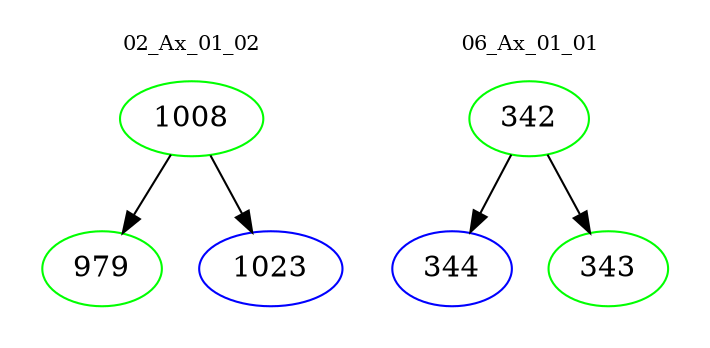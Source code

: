 digraph{
subgraph cluster_0 {
color = white
label = "02_Ax_01_02";
fontsize=10;
T0_1008 [label="1008", color="green"]
T0_1008 -> T0_979 [color="black"]
T0_979 [label="979", color="green"]
T0_1008 -> T0_1023 [color="black"]
T0_1023 [label="1023", color="blue"]
}
subgraph cluster_1 {
color = white
label = "06_Ax_01_01";
fontsize=10;
T1_342 [label="342", color="green"]
T1_342 -> T1_344 [color="black"]
T1_344 [label="344", color="blue"]
T1_342 -> T1_343 [color="black"]
T1_343 [label="343", color="green"]
}
}
